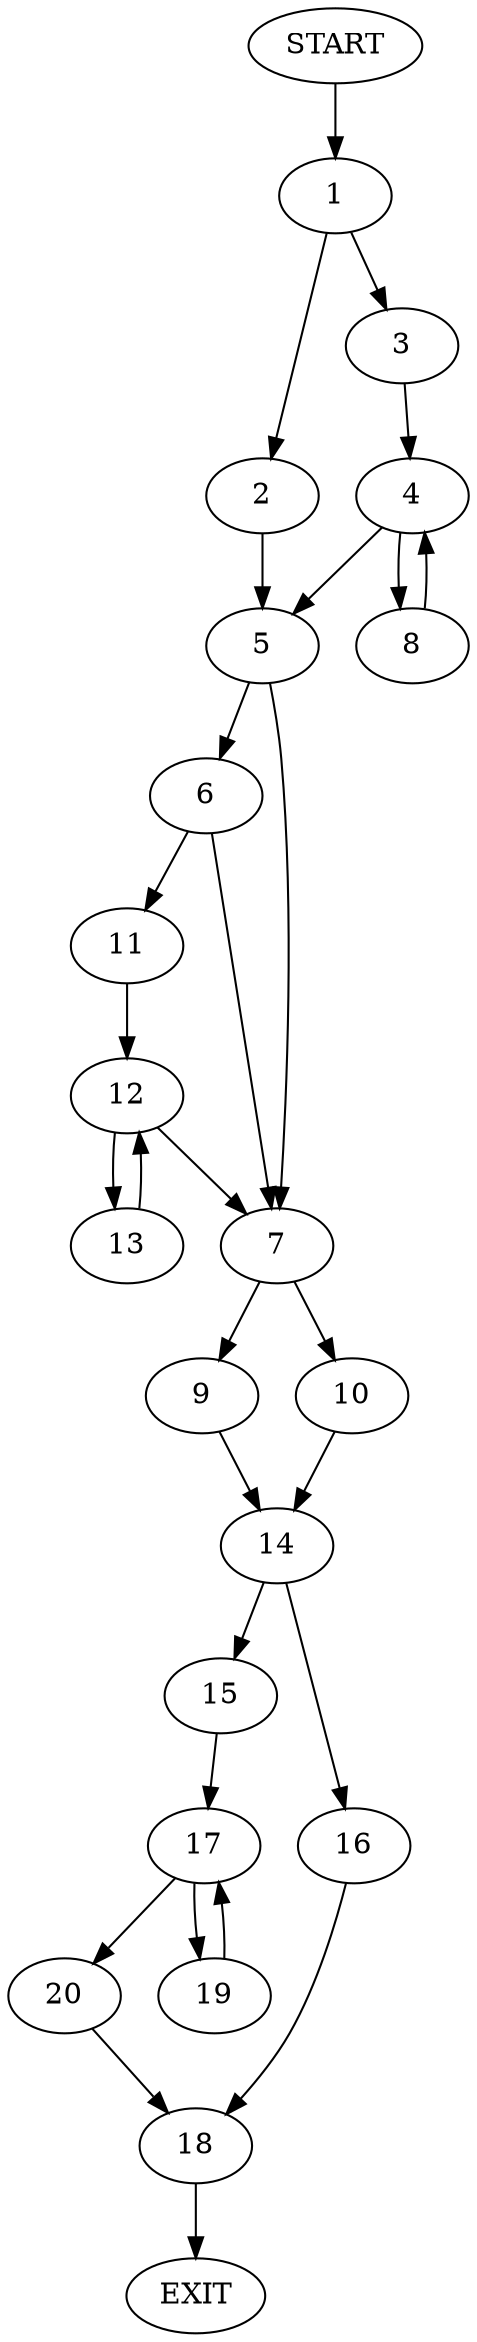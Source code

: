 digraph {
0 [label="START"]
21 [label="EXIT"]
0 -> 1
1 -> 2
1 -> 3
3 -> 4
2 -> 5
5 -> 6
5 -> 7
4 -> 5
4 -> 8
8 -> 4
7 -> 9
7 -> 10
6 -> 7
6 -> 11
11 -> 12
12 -> 7
12 -> 13
13 -> 12
10 -> 14
9 -> 14
14 -> 15
14 -> 16
15 -> 17
16 -> 18
17 -> 19
17 -> 20
19 -> 17
20 -> 18
18 -> 21
}
